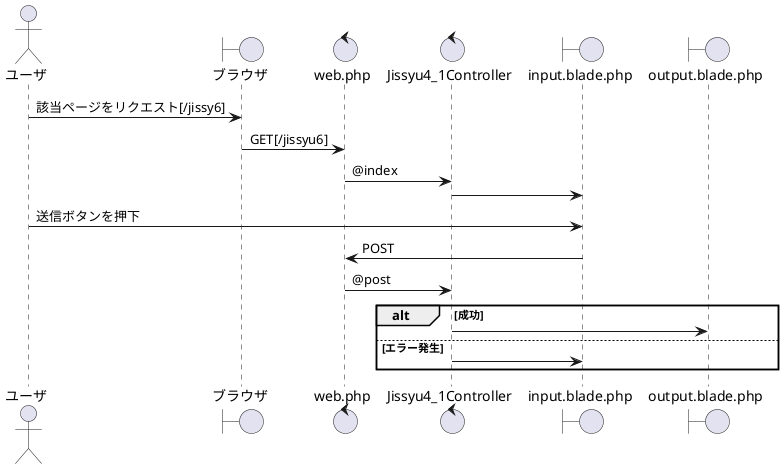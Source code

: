 @startuml jissyu4_1
actor ユーザ
boundary ブラウザ
control web.php
control Jissyu4_1Controller
boundary input.blade.php
boundary output.blade.php

ユーザ -> ブラウザ : 該当ページをリクエスト[/jissy6]
ブラウザ -> web.php : GET[/jissyu6]
web.php -> Jissyu4_1Controller : @index
Jissyu4_1Controller -> input.blade.php
ユーザ -> input.blade.php : 送信ボタンを押下
input.blade.php -> web.php : POST
web.php -> Jissyu4_1Controller : @post
alt 成功
Jissyu4_1Controller -> output.blade.php
else エラー発生
Jissyu4_1Controller -> input.blade.php
end
@enduml